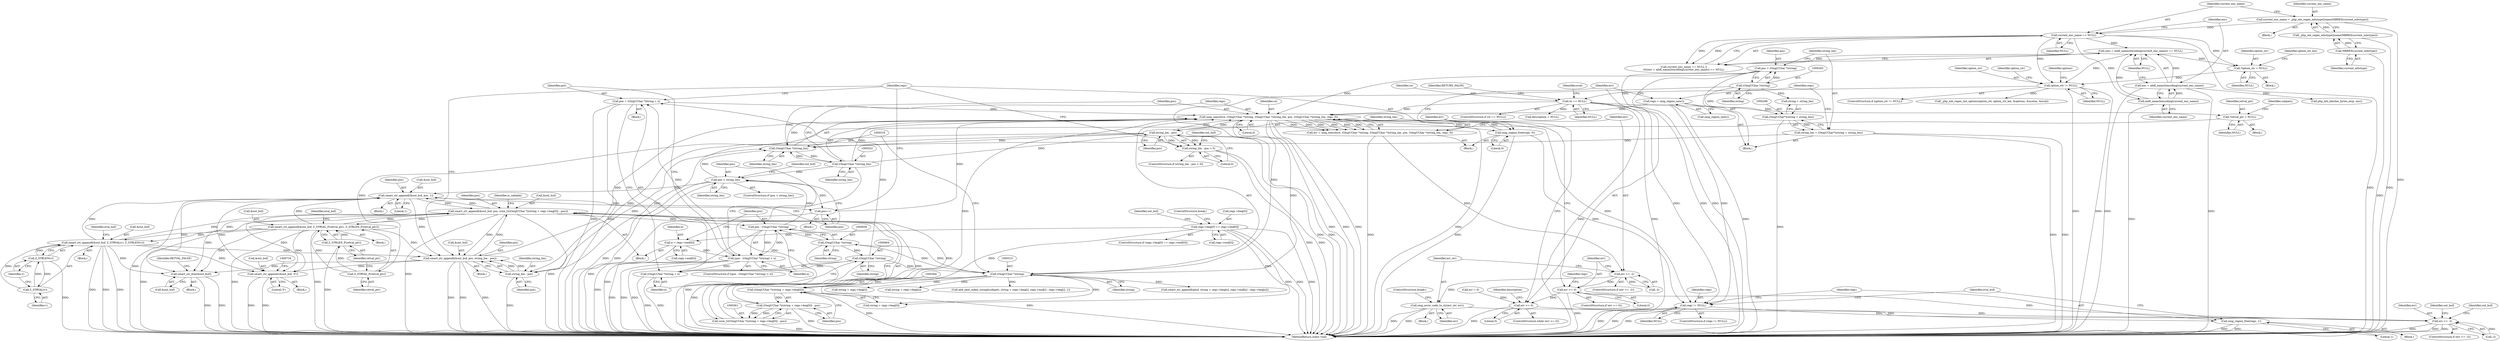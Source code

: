 digraph "0_php-src_5b597a2e5b28e2d5a52fc1be13f425f08f47cb62?w=1_1@pointer" {
"1000660" [label="(Call,pos = (OnigUChar *)string + n)"];
"1000663" [label="(Call,(OnigUChar *)string)"];
"1000655" [label="(Call,(OnigUChar *)string)"];
"1000314" [label="(Call,(OnigUChar *)string)"];
"1000292" [label="(Call,(OnigUChar *)string)"];
"1000652" [label="(Call,(pos - (OnigUChar *)string) < n)"];
"1000653" [label="(Call,pos - (OnigUChar *)string)"];
"1000356" [label="(Call,smart_str_appendl(&out_buf, pos, (size_t)((OnigUChar *)(string + regs->beg[0]) - pos)))"];
"1000629" [label="(Call,smart_str_appendl(&out_buf, Z_STRVAL(v), Z_STRLEN(v)))"];
"1000591" [label="(Call,smart_str_appendl(&out_buf, Z_STRVAL_P(retval_ptr), Z_STRLEN_P(retval_ptr)))"];
"1000594" [label="(Call,Z_STRVAL_P(retval_ptr))"];
"1000519" [label="(Call,*retval_ptr = NULL)"];
"1000257" [label="(Call,re == NULL)"];
"1000196" [label="(Call,option_str != NULL)"];
"1000178" [label="(Call,*option_str = NULL)"];
"1000162" [label="(Call,current_enc_name == NULL)"];
"1000155" [label="(Call,current_enc_name = _php_mb_regex_mbctype2name(MBREX(current_mbctype)))"];
"1000157" [label="(Call,_php_mb_regex_mbctype2name(MBREX(current_mbctype)))"];
"1000158" [label="(Call,MBREX(current_mbctype))"];
"1000165" [label="(Call,(enc = mbfl_name2encoding(current_enc_name)) == NULL)"];
"1000166" [label="(Call,enc = mbfl_name2encoding(current_enc_name))"];
"1000168" [label="(Call,mbfl_name2encoding(current_enc_name))"];
"1000596" [label="(Call,Z_STRLEN_P(retval_ptr))"];
"1000632" [label="(Call,Z_STRVAL(v))"];
"1000634" [label="(Call,Z_STRLEN(v))"];
"1000674" [label="(Call,smart_str_appendl(&out_buf, pos, 1))"];
"1000670" [label="(Call,pos < string_lim)"];
"1000321" [label="(Call,(OnigUChar *)string_lim)"];
"1000317" [label="(Call,(OnigUChar *)string_lim)"];
"1000694" [label="(Call,string_lim - pos)"];
"1000685" [label="(Call,string_lim - pos)"];
"1000312" [label="(Call,onig_search(re, (OnigUChar *)string, (OnigUChar *)string_lim, pos, (OnigUChar *)string_lim, regs, 0))"];
"1000679" [label="(Call,pos++)"];
"1000660" [label="(Call,pos = (OnigUChar *)string + n)"];
"1000690" [label="(Call,smart_str_appendl(&out_buf, pos, string_lim - pos))"];
"1000290" [label="(Call,pos = (OnigUChar *)string)"];
"1000302" [label="(Call,regs = onig_region_new())"];
"1000697" [label="(Call,onig_region_free(regs, 0))"];
"1000295" [label="(Call,string_lim = (OnigUChar*)(string + string_len))"];
"1000297" [label="(Call,(OnigUChar*)(string + string_len))"];
"1000362" [label="(Call,(OnigUChar *)(string + regs->beg[0]) - pos)"];
"1000363" [label="(Call,(OnigUChar *)(string + regs->beg[0]))"];
"1000343" [label="(Call,regs->beg[0] == regs->end[0])"];
"1000360" [label="(Call,(size_t)((OnigUChar *)(string + regs->beg[0]) - pos))"];
"1000644" [label="(Call,n = regs->end[0])"];
"1000310" [label="(Call,err = onig_search(re, (OnigUChar *)string, (OnigUChar *)string_lim, pos, (OnigUChar *)string_lim, regs, 0))"];
"1000327" [label="(Call,err <= -2)"];
"1000333" [label="(Call,onig_error_code_to_str(err_str, err))"];
"1000717" [label="(Call,err <= -2)"];
"1000338" [label="(Call,err >= 0)"];
"1000306" [label="(Call,err >= 0)"];
"1000722" [label="(Call,smart_str_free(&out_buf))"];
"1000728" [label="(Call,smart_str_appendc(&out_buf, '\0'))"];
"1000662" [label="(Call,(OnigUChar *)string + n)"];
"1000684" [label="(Call,string_lim - pos > 0)"];
"1000706" [label="(Call,regs != NULL)"];
"1000710" [label="(Call,onig_region_free(regs, 1))"];
"1000259" [label="(Identifier,NULL)"];
"1000701" [label="(Identifier,description)"];
"1000336" [label="(ControlStructure,break;)"];
"1000356" [label="(Call,smart_str_appendl(&out_buf, pos, (size_t)((OnigUChar *)(string + regs->beg[0]) - pos)))"];
"1000635" [label="(Identifier,v)"];
"1000316" [label="(Identifier,string)"];
"1000476" [label="(Call,smart_str_appendl(pbuf, string + regs->beg[n], regs->end[n] - regs->beg[n]))"];
"1000672" [label="(Identifier,string_lim)"];
"1000683" [label="(ControlStructure,if (string_lim - pos > 0))"];
"1000710" [label="(Call,onig_region_free(regs, 1))"];
"1000718" [label="(Identifier,err)"];
"1000161" [label="(Call,current_enc_name == NULL ||\n\t\t\t(enc = mbfl_name2encoding(current_enc_name)) == NULL)"];
"1000662" [label="(Call,(OnigUChar *)string + n)"];
"1000165" [label="(Call,(enc = mbfl_name2encoding(current_enc_name)) == NULL)"];
"1000176" [label="(Block,)"];
"1000691" [label="(Call,&out_buf)"];
"1000360" [label="(Call,(size_t)((OnigUChar *)(string + regs->beg[0]) - pos))"];
"1000183" [label="(Identifier,option_str_len)"];
"1000179" [label="(Identifier,option_str)"];
"1000306" [label="(Call,err >= 0)"];
"1000197" [label="(Identifier,option_str)"];
"1000334" [label="(Identifier,err_str)"];
"1000164" [label="(Identifier,NULL)"];
"1000362" [label="(Call,(OnigUChar *)(string + regs->beg[0]) - pos)"];
"1000153" [label="(Block,)"];
"1000722" [label="(Call,smart_str_free(&out_buf))"];
"1000633" [label="(Identifier,v)"];
"1000724" [label="(Identifier,out_buf)"];
"1000675" [label="(Call,&out_buf)"];
"1000699" [label="(Literal,0)"];
"1000338" [label="(Call,err >= 0)"];
"1000163" [label="(Identifier,current_enc_name)"];
"1000359" [label="(Identifier,pos)"];
"1000596" [label="(Call,Z_STRLEN_P(retval_ptr))"];
"1000311" [label="(Identifier,err)"];
"1000587" [label="(Block,)"];
"1000696" [label="(Identifier,pos)"];
"1000594" [label="(Call,Z_STRVAL_P(retval_ptr))"];
"1000393" [label="(Call,php_mb_mbchar_bytes_ex(p, enc))"];
"1000355" [label="(ControlStructure,break;)"];
"1000324" [label="(Identifier,regs)"];
"1000723" [label="(Call,&out_buf)"];
"1000670" [label="(Call,pos < string_lim)"];
"1000287" [label="(Call,err = 0)"];
"1000302" [label="(Call,regs = onig_region_new())"];
"1000686" [label="(Identifier,string_lim)"];
"1000178" [label="(Call,*option_str = NULL)"];
"1000694" [label="(Call,string_lim - pos)"];
"1000655" [label="(Call,(OnigUChar *)string)"];
"1000729" [label="(Call,&out_buf)"];
"1000658" [label="(Identifier,n)"];
"1000319" [label="(Identifier,string_lim)"];
"1000698" [label="(Identifier,regs)"];
"1000340" [label="(Literal,0)"];
"1000668" [label="(Block,)"];
"1000661" [label="(Identifier,pos)"];
"1000198" [label="(Identifier,NULL)"];
"1000170" [label="(Identifier,NULL)"];
"1000693" [label="(Identifier,pos)"];
"1000169" [label="(Identifier,current_enc_name)"];
"1000673" [label="(Block,)"];
"1000591" [label="(Call,smart_str_appendl(&out_buf, Z_STRVAL_P(retval_ptr), Z_STRLEN_P(retval_ptr)))"];
"1000688" [label="(Literal,0)"];
"1000321" [label="(Call,(OnigUChar *)string_lim)"];
"1000618" [label="(Block,)"];
"1000257" [label="(Call,re == NULL)"];
"1000155" [label="(Call,current_enc_name = _php_mb_regex_mbctype2name(MBREX(current_mbctype)))"];
"1000333" [label="(Call,onig_error_code_to_str(err_str, err))"];
"1000305" [label="(ControlStructure,while (err >= 0))"];
"1000261" [label="(Identifier,RETURN_FALSE)"];
"1000706" [label="(Call,regs != NULL)"];
"1000665" [label="(Identifier,string)"];
"1000335" [label="(Identifier,err)"];
"1000307" [label="(Identifier,err)"];
"1000365" [label="(Call,string + regs->beg[0])"];
"1000597" [label="(Identifier,retval_ptr)"];
"1000671" [label="(Identifier,pos)"];
"1000264" [label="(Identifier,eval)"];
"1000167" [label="(Identifier,enc)"];
"1000695" [label="(Identifier,string_lim)"];
"1000323" [label="(Identifier,string_lim)"];
"1000256" [label="(ControlStructure,if (re == NULL))"];
"1000343" [label="(Call,regs->beg[0] == regs->end[0])"];
"1000705" [label="(ControlStructure,if (regs != NULL))"];
"1000657" [label="(Identifier,string)"];
"1000196" [label="(Call,option_str != NULL)"];
"1000685" [label="(Call,string_lim - pos)"];
"1000644" [label="(Call,n = regs->end[0])"];
"1000679" [label="(Call,pos++)"];
"1000684" [label="(Call,string_lim - pos > 0)"];
"1000543" [label="(Call,string + regs->beg[i])"];
"1000309" [label="(Block,)"];
"1000328" [label="(Identifier,err)"];
"1000715" [label="(Identifier,eval_buf)"];
"1000730" [label="(Identifier,out_buf)"];
"1000653" [label="(Call,pos - (OnigUChar *)string)"];
"1000312" [label="(Call,onig_search(re, (OnigUChar *)string, (OnigUChar *)string_lim, pos, (OnigUChar *)string_lim, regs, 0))"];
"1000728" [label="(Call,smart_str_appendc(&out_buf, '\0'))"];
"1000646" [label="(Call,regs->end[0])"];
"1000719" [label="(Call,-2)"];
"1000711" [label="(Identifier,regs)"];
"1000630" [label="(Call,&out_buf)"];
"1000342" [label="(ControlStructure,if (regs->beg[0] == regs->end[0]))"];
"1000201" [label="(Identifier,option_str)"];
"1000663" [label="(Call,(OnigUChar *)string)"];
"1000344" [label="(Call,regs->beg[0])"];
"1000310" [label="(Call,err = onig_search(re, (OnigUChar *)string, (OnigUChar *)string_lim, pos, (OnigUChar *)string_lim, regs, 0))"];
"1000292" [label="(Call,(OnigUChar *)string)"];
"1000159" [label="(Identifier,current_mbctype)"];
"1000659" [label="(Block,)"];
"1000725" [label="(Identifier,RETVAL_FALSE)"];
"1000674" [label="(Call,smart_str_appendl(&out_buf, pos, 1))"];
"1000331" [label="(Block,)"];
"1000325" [label="(Literal,0)"];
"1000716" [label="(ControlStructure,if (err <= -2))"];
"1000634" [label="(Call,Z_STRLEN(v))"];
"1000212" [label="(Identifier,options)"];
"1000687" [label="(Identifier,pos)"];
"1000520" [label="(Identifier,retval_ptr)"];
"1000358" [label="(Identifier,out_buf)"];
"1000666" [label="(Identifier,n)"];
"1000320" [label="(Identifier,pos)"];
"1000595" [label="(Identifier,retval_ptr)"];
"1000168" [label="(Call,mbfl_name2encoding(current_enc_name))"];
"1000313" [label="(Identifier,re)"];
"1000166" [label="(Call,enc = mbfl_name2encoding(current_enc_name))"];
"1000329" [label="(Call,-2)"];
"1000692" [label="(Identifier,out_buf)"];
"1000327" [label="(Call,err <= -2)"];
"1000519" [label="(Call,*retval_ptr = NULL)"];
"1000304" [label="(Call,onig_region_new())"];
"1000478" [label="(Call,string + regs->beg[n])"];
"1000156" [label="(Identifier,current_enc_name)"];
"1000326" [label="(ControlStructure,if (err <= -2))"];
"1000314" [label="(Call,(OnigUChar *)string)"];
"1000308" [label="(Literal,0)"];
"1000651" [label="(ControlStructure,if ((pos - (OnigUChar *)string) < n))"];
"1000654" [label="(Identifier,pos)"];
"1000517" [label="(Block,)"];
"1000349" [label="(Call,regs->end[0])"];
"1000117" [label="(Block,)"];
"1000521" [label="(Identifier,NULL)"];
"1000660" [label="(Call,pos = (OnigUChar *)string + n)"];
"1000638" [label="(Identifier,eval_buf)"];
"1000277" [label="(Call,description = NULL)"];
"1000677" [label="(Identifier,pos)"];
"1000339" [label="(Identifier,err)"];
"1000707" [label="(Identifier,regs)"];
"1000157" [label="(Call,_php_mb_regex_mbctype2name(MBREX(current_mbctype)))"];
"1000680" [label="(Identifier,pos)"];
"1000652" [label="(Call,(pos - (OnigUChar *)string) < n)"];
"1000294" [label="(Identifier,string)"];
"1000162" [label="(Call,current_enc_name == NULL)"];
"1000632" [label="(Call,Z_STRVAL(v))"];
"1000669" [label="(ControlStructure,if (pos < string_lim))"];
"1000195" [label="(ControlStructure,if (option_str != NULL))"];
"1000200" [label="(Call,_php_mb_regex_init_options(option_str, option_str_len, &options, &syntax, &eval))"];
"1000158" [label="(Call,MBREX(current_mbctype))"];
"1000296" [label="(Identifier,string_lim)"];
"1000180" [label="(Identifier,NULL)"];
"1000697" [label="(Call,onig_region_free(regs, 0))"];
"1000317" [label="(Call,(OnigUChar *)string_lim)"];
"1000303" [label="(Identifier,regs)"];
"1000690" [label="(Call,smart_str_appendl(&out_buf, pos, string_lim - pos))"];
"1000375" [label="(Identifier,is_callable)"];
"1000717" [label="(Call,err <= -2)"];
"1000731" [label="(Literal,'\0')"];
"1000592" [label="(Call,&out_buf)"];
"1000363" [label="(Call,(OnigUChar *)(string + regs->beg[0]))"];
"1000258" [label="(Identifier,re)"];
"1000676" [label="(Identifier,out_buf)"];
"1000291" [label="(Identifier,pos)"];
"1000721" [label="(Block,)"];
"1000299" [label="(Call,string + string_len)"];
"1000678" [label="(Literal,1)"];
"1000341" [label="(Block,)"];
"1000295" [label="(Call,string_lim = (OnigUChar*)(string + string_len))"];
"1000600" [label="(Identifier,eval_buf)"];
"1000357" [label="(Call,&out_buf)"];
"1000629" [label="(Call,smart_str_appendl(&out_buf, Z_STRVAL(v), Z_STRLEN(v)))"];
"1000689" [label="(Block,)"];
"1000541" [label="(Call,add_next_index_stringl(subpats, string + regs->beg[i], regs->end[i] - regs->beg[i], 1))"];
"1000645" [label="(Identifier,n)"];
"1000290" [label="(Call,pos = (OnigUChar *)string)"];
"1000744" [label="(MethodReturn,static void)"];
"1000708" [label="(Identifier,NULL)"];
"1000727" [label="(Block,)"];
"1000372" [label="(Identifier,pos)"];
"1000712" [label="(Literal,1)"];
"1000346" [label="(Identifier,regs)"];
"1000709" [label="(Block,)"];
"1000337" [label="(ControlStructure,if (err >= 0))"];
"1000297" [label="(Call,(OnigUChar*)(string + string_len))"];
"1000526" [label="(Identifier,subpats)"];
"1000660" -> "1000659"  [label="AST: "];
"1000660" -> "1000662"  [label="CFG: "];
"1000661" -> "1000660"  [label="AST: "];
"1000662" -> "1000660"  [label="AST: "];
"1000698" -> "1000660"  [label="CFG: "];
"1000660" -> "1000744"  [label="DDG: "];
"1000660" -> "1000744"  [label="DDG: "];
"1000660" -> "1000312"  [label="DDG: "];
"1000663" -> "1000660"  [label="DDG: "];
"1000652" -> "1000660"  [label="DDG: "];
"1000663" -> "1000662"  [label="AST: "];
"1000663" -> "1000665"  [label="CFG: "];
"1000664" -> "1000663"  [label="AST: "];
"1000665" -> "1000663"  [label="AST: "];
"1000666" -> "1000663"  [label="CFG: "];
"1000663" -> "1000744"  [label="DDG: "];
"1000663" -> "1000314"  [label="DDG: "];
"1000663" -> "1000662"  [label="DDG: "];
"1000655" -> "1000663"  [label="DDG: "];
"1000655" -> "1000653"  [label="AST: "];
"1000655" -> "1000657"  [label="CFG: "];
"1000656" -> "1000655"  [label="AST: "];
"1000657" -> "1000655"  [label="AST: "];
"1000653" -> "1000655"  [label="CFG: "];
"1000655" -> "1000744"  [label="DDG: "];
"1000655" -> "1000314"  [label="DDG: "];
"1000655" -> "1000653"  [label="DDG: "];
"1000314" -> "1000655"  [label="DDG: "];
"1000314" -> "1000312"  [label="AST: "];
"1000314" -> "1000316"  [label="CFG: "];
"1000315" -> "1000314"  [label="AST: "];
"1000316" -> "1000314"  [label="AST: "];
"1000318" -> "1000314"  [label="CFG: "];
"1000314" -> "1000744"  [label="DDG: "];
"1000314" -> "1000312"  [label="DDG: "];
"1000292" -> "1000314"  [label="DDG: "];
"1000314" -> "1000363"  [label="DDG: "];
"1000314" -> "1000365"  [label="DDG: "];
"1000314" -> "1000476"  [label="DDG: "];
"1000314" -> "1000478"  [label="DDG: "];
"1000314" -> "1000541"  [label="DDG: "];
"1000314" -> "1000543"  [label="DDG: "];
"1000292" -> "1000290"  [label="AST: "];
"1000292" -> "1000294"  [label="CFG: "];
"1000293" -> "1000292"  [label="AST: "];
"1000294" -> "1000292"  [label="AST: "];
"1000290" -> "1000292"  [label="CFG: "];
"1000292" -> "1000290"  [label="DDG: "];
"1000292" -> "1000297"  [label="DDG: "];
"1000292" -> "1000299"  [label="DDG: "];
"1000652" -> "1000651"  [label="AST: "];
"1000652" -> "1000658"  [label="CFG: "];
"1000653" -> "1000652"  [label="AST: "];
"1000658" -> "1000652"  [label="AST: "];
"1000661" -> "1000652"  [label="CFG: "];
"1000671" -> "1000652"  [label="CFG: "];
"1000652" -> "1000744"  [label="DDG: "];
"1000652" -> "1000744"  [label="DDG: "];
"1000652" -> "1000744"  [label="DDG: "];
"1000653" -> "1000652"  [label="DDG: "];
"1000653" -> "1000652"  [label="DDG: "];
"1000644" -> "1000652"  [label="DDG: "];
"1000652" -> "1000662"  [label="DDG: "];
"1000654" -> "1000653"  [label="AST: "];
"1000658" -> "1000653"  [label="CFG: "];
"1000653" -> "1000744"  [label="DDG: "];
"1000356" -> "1000653"  [label="DDG: "];
"1000653" -> "1000670"  [label="DDG: "];
"1000356" -> "1000341"  [label="AST: "];
"1000356" -> "1000360"  [label="CFG: "];
"1000357" -> "1000356"  [label="AST: "];
"1000359" -> "1000356"  [label="AST: "];
"1000360" -> "1000356"  [label="AST: "];
"1000375" -> "1000356"  [label="CFG: "];
"1000356" -> "1000744"  [label="DDG: "];
"1000356" -> "1000744"  [label="DDG: "];
"1000629" -> "1000356"  [label="DDG: "];
"1000591" -> "1000356"  [label="DDG: "];
"1000674" -> "1000356"  [label="DDG: "];
"1000690" -> "1000356"  [label="DDG: "];
"1000362" -> "1000356"  [label="DDG: "];
"1000360" -> "1000356"  [label="DDG: "];
"1000356" -> "1000591"  [label="DDG: "];
"1000356" -> "1000629"  [label="DDG: "];
"1000356" -> "1000674"  [label="DDG: "];
"1000356" -> "1000690"  [label="DDG: "];
"1000356" -> "1000722"  [label="DDG: "];
"1000356" -> "1000728"  [label="DDG: "];
"1000629" -> "1000618"  [label="AST: "];
"1000629" -> "1000634"  [label="CFG: "];
"1000630" -> "1000629"  [label="AST: "];
"1000632" -> "1000629"  [label="AST: "];
"1000634" -> "1000629"  [label="AST: "];
"1000638" -> "1000629"  [label="CFG: "];
"1000629" -> "1000744"  [label="DDG: "];
"1000629" -> "1000744"  [label="DDG: "];
"1000629" -> "1000744"  [label="DDG: "];
"1000591" -> "1000629"  [label="DDG: "];
"1000632" -> "1000629"  [label="DDG: "];
"1000634" -> "1000629"  [label="DDG: "];
"1000629" -> "1000674"  [label="DDG: "];
"1000629" -> "1000690"  [label="DDG: "];
"1000629" -> "1000722"  [label="DDG: "];
"1000629" -> "1000728"  [label="DDG: "];
"1000591" -> "1000587"  [label="AST: "];
"1000591" -> "1000596"  [label="CFG: "];
"1000592" -> "1000591"  [label="AST: "];
"1000594" -> "1000591"  [label="AST: "];
"1000596" -> "1000591"  [label="AST: "];
"1000600" -> "1000591"  [label="CFG: "];
"1000591" -> "1000744"  [label="DDG: "];
"1000591" -> "1000744"  [label="DDG: "];
"1000591" -> "1000744"  [label="DDG: "];
"1000594" -> "1000591"  [label="DDG: "];
"1000596" -> "1000591"  [label="DDG: "];
"1000591" -> "1000674"  [label="DDG: "];
"1000591" -> "1000690"  [label="DDG: "];
"1000591" -> "1000722"  [label="DDG: "];
"1000591" -> "1000728"  [label="DDG: "];
"1000594" -> "1000595"  [label="CFG: "];
"1000595" -> "1000594"  [label="AST: "];
"1000597" -> "1000594"  [label="CFG: "];
"1000519" -> "1000594"  [label="DDG: "];
"1000594" -> "1000596"  [label="DDG: "];
"1000519" -> "1000517"  [label="AST: "];
"1000519" -> "1000521"  [label="CFG: "];
"1000520" -> "1000519"  [label="AST: "];
"1000521" -> "1000519"  [label="AST: "];
"1000526" -> "1000519"  [label="CFG: "];
"1000257" -> "1000519"  [label="DDG: "];
"1000257" -> "1000256"  [label="AST: "];
"1000257" -> "1000259"  [label="CFG: "];
"1000258" -> "1000257"  [label="AST: "];
"1000259" -> "1000257"  [label="AST: "];
"1000261" -> "1000257"  [label="CFG: "];
"1000264" -> "1000257"  [label="CFG: "];
"1000257" -> "1000744"  [label="DDG: "];
"1000257" -> "1000744"  [label="DDG: "];
"1000196" -> "1000257"  [label="DDG: "];
"1000257" -> "1000277"  [label="DDG: "];
"1000257" -> "1000312"  [label="DDG: "];
"1000257" -> "1000706"  [label="DDG: "];
"1000196" -> "1000195"  [label="AST: "];
"1000196" -> "1000198"  [label="CFG: "];
"1000197" -> "1000196"  [label="AST: "];
"1000198" -> "1000196"  [label="AST: "];
"1000201" -> "1000196"  [label="CFG: "];
"1000212" -> "1000196"  [label="CFG: "];
"1000196" -> "1000744"  [label="DDG: "];
"1000196" -> "1000744"  [label="DDG: "];
"1000178" -> "1000196"  [label="DDG: "];
"1000162" -> "1000196"  [label="DDG: "];
"1000165" -> "1000196"  [label="DDG: "];
"1000196" -> "1000200"  [label="DDG: "];
"1000178" -> "1000176"  [label="AST: "];
"1000178" -> "1000180"  [label="CFG: "];
"1000179" -> "1000178"  [label="AST: "];
"1000180" -> "1000178"  [label="AST: "];
"1000183" -> "1000178"  [label="CFG: "];
"1000162" -> "1000178"  [label="DDG: "];
"1000165" -> "1000178"  [label="DDG: "];
"1000162" -> "1000161"  [label="AST: "];
"1000162" -> "1000164"  [label="CFG: "];
"1000163" -> "1000162"  [label="AST: "];
"1000164" -> "1000162"  [label="AST: "];
"1000167" -> "1000162"  [label="CFG: "];
"1000161" -> "1000162"  [label="CFG: "];
"1000162" -> "1000744"  [label="DDG: "];
"1000162" -> "1000161"  [label="DDG: "];
"1000162" -> "1000161"  [label="DDG: "];
"1000155" -> "1000162"  [label="DDG: "];
"1000162" -> "1000168"  [label="DDG: "];
"1000162" -> "1000165"  [label="DDG: "];
"1000155" -> "1000153"  [label="AST: "];
"1000155" -> "1000157"  [label="CFG: "];
"1000156" -> "1000155"  [label="AST: "];
"1000157" -> "1000155"  [label="AST: "];
"1000163" -> "1000155"  [label="CFG: "];
"1000155" -> "1000744"  [label="DDG: "];
"1000157" -> "1000155"  [label="DDG: "];
"1000157" -> "1000158"  [label="CFG: "];
"1000158" -> "1000157"  [label="AST: "];
"1000157" -> "1000744"  [label="DDG: "];
"1000158" -> "1000157"  [label="DDG: "];
"1000158" -> "1000159"  [label="CFG: "];
"1000159" -> "1000158"  [label="AST: "];
"1000158" -> "1000744"  [label="DDG: "];
"1000165" -> "1000161"  [label="AST: "];
"1000165" -> "1000170"  [label="CFG: "];
"1000166" -> "1000165"  [label="AST: "];
"1000170" -> "1000165"  [label="AST: "];
"1000161" -> "1000165"  [label="CFG: "];
"1000165" -> "1000161"  [label="DDG: "];
"1000166" -> "1000165"  [label="DDG: "];
"1000168" -> "1000165"  [label="DDG: "];
"1000166" -> "1000168"  [label="CFG: "];
"1000167" -> "1000166"  [label="AST: "];
"1000168" -> "1000166"  [label="AST: "];
"1000170" -> "1000166"  [label="CFG: "];
"1000166" -> "1000744"  [label="DDG: "];
"1000166" -> "1000744"  [label="DDG: "];
"1000168" -> "1000166"  [label="DDG: "];
"1000166" -> "1000393"  [label="DDG: "];
"1000168" -> "1000169"  [label="CFG: "];
"1000169" -> "1000168"  [label="AST: "];
"1000168" -> "1000744"  [label="DDG: "];
"1000596" -> "1000597"  [label="CFG: "];
"1000597" -> "1000596"  [label="AST: "];
"1000596" -> "1000744"  [label="DDG: "];
"1000632" -> "1000633"  [label="CFG: "];
"1000633" -> "1000632"  [label="AST: "];
"1000635" -> "1000632"  [label="CFG: "];
"1000634" -> "1000632"  [label="DDG: "];
"1000632" -> "1000634"  [label="DDG: "];
"1000634" -> "1000635"  [label="CFG: "];
"1000635" -> "1000634"  [label="AST: "];
"1000634" -> "1000744"  [label="DDG: "];
"1000674" -> "1000673"  [label="AST: "];
"1000674" -> "1000678"  [label="CFG: "];
"1000675" -> "1000674"  [label="AST: "];
"1000677" -> "1000674"  [label="AST: "];
"1000678" -> "1000674"  [label="AST: "];
"1000680" -> "1000674"  [label="CFG: "];
"1000674" -> "1000744"  [label="DDG: "];
"1000670" -> "1000674"  [label="DDG: "];
"1000674" -> "1000679"  [label="DDG: "];
"1000674" -> "1000690"  [label="DDG: "];
"1000674" -> "1000722"  [label="DDG: "];
"1000674" -> "1000728"  [label="DDG: "];
"1000670" -> "1000669"  [label="AST: "];
"1000670" -> "1000672"  [label="CFG: "];
"1000671" -> "1000670"  [label="AST: "];
"1000672" -> "1000670"  [label="AST: "];
"1000676" -> "1000670"  [label="CFG: "];
"1000680" -> "1000670"  [label="CFG: "];
"1000670" -> "1000744"  [label="DDG: "];
"1000670" -> "1000744"  [label="DDG: "];
"1000670" -> "1000317"  [label="DDG: "];
"1000321" -> "1000670"  [label="DDG: "];
"1000670" -> "1000679"  [label="DDG: "];
"1000321" -> "1000312"  [label="AST: "];
"1000321" -> "1000323"  [label="CFG: "];
"1000322" -> "1000321"  [label="AST: "];
"1000323" -> "1000321"  [label="AST: "];
"1000324" -> "1000321"  [label="CFG: "];
"1000321" -> "1000744"  [label="DDG: "];
"1000321" -> "1000317"  [label="DDG: "];
"1000321" -> "1000312"  [label="DDG: "];
"1000317" -> "1000321"  [label="DDG: "];
"1000321" -> "1000685"  [label="DDG: "];
"1000317" -> "1000312"  [label="AST: "];
"1000317" -> "1000319"  [label="CFG: "];
"1000318" -> "1000317"  [label="AST: "];
"1000319" -> "1000317"  [label="AST: "];
"1000320" -> "1000317"  [label="CFG: "];
"1000317" -> "1000312"  [label="DDG: "];
"1000694" -> "1000317"  [label="DDG: "];
"1000295" -> "1000317"  [label="DDG: "];
"1000685" -> "1000317"  [label="DDG: "];
"1000694" -> "1000690"  [label="AST: "];
"1000694" -> "1000696"  [label="CFG: "];
"1000695" -> "1000694"  [label="AST: "];
"1000696" -> "1000694"  [label="AST: "];
"1000690" -> "1000694"  [label="CFG: "];
"1000694" -> "1000744"  [label="DDG: "];
"1000694" -> "1000690"  [label="DDG: "];
"1000694" -> "1000690"  [label="DDG: "];
"1000685" -> "1000694"  [label="DDG: "];
"1000685" -> "1000694"  [label="DDG: "];
"1000685" -> "1000684"  [label="AST: "];
"1000685" -> "1000687"  [label="CFG: "];
"1000686" -> "1000685"  [label="AST: "];
"1000687" -> "1000685"  [label="AST: "];
"1000688" -> "1000685"  [label="CFG: "];
"1000685" -> "1000744"  [label="DDG: "];
"1000685" -> "1000744"  [label="DDG: "];
"1000685" -> "1000312"  [label="DDG: "];
"1000685" -> "1000684"  [label="DDG: "];
"1000685" -> "1000684"  [label="DDG: "];
"1000312" -> "1000685"  [label="DDG: "];
"1000312" -> "1000310"  [label="AST: "];
"1000312" -> "1000325"  [label="CFG: "];
"1000313" -> "1000312"  [label="AST: "];
"1000320" -> "1000312"  [label="AST: "];
"1000324" -> "1000312"  [label="AST: "];
"1000325" -> "1000312"  [label="AST: "];
"1000310" -> "1000312"  [label="CFG: "];
"1000312" -> "1000744"  [label="DDG: "];
"1000312" -> "1000744"  [label="DDG: "];
"1000312" -> "1000744"  [label="DDG: "];
"1000312" -> "1000744"  [label="DDG: "];
"1000312" -> "1000310"  [label="DDG: "];
"1000312" -> "1000310"  [label="DDG: "];
"1000312" -> "1000310"  [label="DDG: "];
"1000312" -> "1000310"  [label="DDG: "];
"1000312" -> "1000310"  [label="DDG: "];
"1000312" -> "1000310"  [label="DDG: "];
"1000679" -> "1000312"  [label="DDG: "];
"1000690" -> "1000312"  [label="DDG: "];
"1000290" -> "1000312"  [label="DDG: "];
"1000302" -> "1000312"  [label="DDG: "];
"1000697" -> "1000312"  [label="DDG: "];
"1000312" -> "1000362"  [label="DDG: "];
"1000312" -> "1000697"  [label="DDG: "];
"1000312" -> "1000706"  [label="DDG: "];
"1000679" -> "1000668"  [label="AST: "];
"1000679" -> "1000680"  [label="CFG: "];
"1000680" -> "1000679"  [label="AST: "];
"1000698" -> "1000679"  [label="CFG: "];
"1000679" -> "1000744"  [label="DDG: "];
"1000690" -> "1000689"  [label="AST: "];
"1000691" -> "1000690"  [label="AST: "];
"1000693" -> "1000690"  [label="AST: "];
"1000698" -> "1000690"  [label="CFG: "];
"1000690" -> "1000744"  [label="DDG: "];
"1000690" -> "1000744"  [label="DDG: "];
"1000690" -> "1000744"  [label="DDG: "];
"1000690" -> "1000722"  [label="DDG: "];
"1000690" -> "1000728"  [label="DDG: "];
"1000290" -> "1000117"  [label="AST: "];
"1000291" -> "1000290"  [label="AST: "];
"1000296" -> "1000290"  [label="CFG: "];
"1000290" -> "1000744"  [label="DDG: "];
"1000290" -> "1000744"  [label="DDG: "];
"1000302" -> "1000117"  [label="AST: "];
"1000302" -> "1000304"  [label="CFG: "];
"1000303" -> "1000302"  [label="AST: "];
"1000304" -> "1000302"  [label="AST: "];
"1000307" -> "1000302"  [label="CFG: "];
"1000302" -> "1000744"  [label="DDG: "];
"1000302" -> "1000706"  [label="DDG: "];
"1000697" -> "1000309"  [label="AST: "];
"1000697" -> "1000699"  [label="CFG: "];
"1000698" -> "1000697"  [label="AST: "];
"1000699" -> "1000697"  [label="AST: "];
"1000307" -> "1000697"  [label="CFG: "];
"1000697" -> "1000744"  [label="DDG: "];
"1000697" -> "1000706"  [label="DDG: "];
"1000295" -> "1000117"  [label="AST: "];
"1000295" -> "1000297"  [label="CFG: "];
"1000296" -> "1000295"  [label="AST: "];
"1000297" -> "1000295"  [label="AST: "];
"1000303" -> "1000295"  [label="CFG: "];
"1000295" -> "1000744"  [label="DDG: "];
"1000295" -> "1000744"  [label="DDG: "];
"1000297" -> "1000295"  [label="DDG: "];
"1000297" -> "1000299"  [label="CFG: "];
"1000298" -> "1000297"  [label="AST: "];
"1000299" -> "1000297"  [label="AST: "];
"1000297" -> "1000744"  [label="DDG: "];
"1000362" -> "1000360"  [label="AST: "];
"1000362" -> "1000372"  [label="CFG: "];
"1000363" -> "1000362"  [label="AST: "];
"1000372" -> "1000362"  [label="AST: "];
"1000360" -> "1000362"  [label="CFG: "];
"1000362" -> "1000744"  [label="DDG: "];
"1000362" -> "1000360"  [label="DDG: "];
"1000362" -> "1000360"  [label="DDG: "];
"1000363" -> "1000362"  [label="DDG: "];
"1000363" -> "1000365"  [label="CFG: "];
"1000364" -> "1000363"  [label="AST: "];
"1000365" -> "1000363"  [label="AST: "];
"1000372" -> "1000363"  [label="CFG: "];
"1000363" -> "1000744"  [label="DDG: "];
"1000343" -> "1000363"  [label="DDG: "];
"1000343" -> "1000342"  [label="AST: "];
"1000343" -> "1000349"  [label="CFG: "];
"1000344" -> "1000343"  [label="AST: "];
"1000349" -> "1000343"  [label="AST: "];
"1000355" -> "1000343"  [label="CFG: "];
"1000358" -> "1000343"  [label="CFG: "];
"1000343" -> "1000744"  [label="DDG: "];
"1000343" -> "1000744"  [label="DDG: "];
"1000343" -> "1000744"  [label="DDG: "];
"1000343" -> "1000365"  [label="DDG: "];
"1000343" -> "1000644"  [label="DDG: "];
"1000361" -> "1000360"  [label="AST: "];
"1000360" -> "1000744"  [label="DDG: "];
"1000644" -> "1000341"  [label="AST: "];
"1000644" -> "1000646"  [label="CFG: "];
"1000645" -> "1000644"  [label="AST: "];
"1000646" -> "1000644"  [label="AST: "];
"1000654" -> "1000644"  [label="CFG: "];
"1000644" -> "1000744"  [label="DDG: "];
"1000310" -> "1000309"  [label="AST: "];
"1000311" -> "1000310"  [label="AST: "];
"1000328" -> "1000310"  [label="CFG: "];
"1000310" -> "1000744"  [label="DDG: "];
"1000310" -> "1000327"  [label="DDG: "];
"1000327" -> "1000326"  [label="AST: "];
"1000327" -> "1000329"  [label="CFG: "];
"1000328" -> "1000327"  [label="AST: "];
"1000329" -> "1000327"  [label="AST: "];
"1000334" -> "1000327"  [label="CFG: "];
"1000339" -> "1000327"  [label="CFG: "];
"1000329" -> "1000327"  [label="DDG: "];
"1000327" -> "1000333"  [label="DDG: "];
"1000327" -> "1000338"  [label="DDG: "];
"1000333" -> "1000331"  [label="AST: "];
"1000333" -> "1000335"  [label="CFG: "];
"1000334" -> "1000333"  [label="AST: "];
"1000335" -> "1000333"  [label="AST: "];
"1000336" -> "1000333"  [label="CFG: "];
"1000333" -> "1000744"  [label="DDG: "];
"1000333" -> "1000744"  [label="DDG: "];
"1000333" -> "1000717"  [label="DDG: "];
"1000717" -> "1000716"  [label="AST: "];
"1000717" -> "1000719"  [label="CFG: "];
"1000718" -> "1000717"  [label="AST: "];
"1000719" -> "1000717"  [label="AST: "];
"1000724" -> "1000717"  [label="CFG: "];
"1000730" -> "1000717"  [label="CFG: "];
"1000717" -> "1000744"  [label="DDG: "];
"1000717" -> "1000744"  [label="DDG: "];
"1000717" -> "1000744"  [label="DDG: "];
"1000338" -> "1000717"  [label="DDG: "];
"1000306" -> "1000717"  [label="DDG: "];
"1000719" -> "1000717"  [label="DDG: "];
"1000338" -> "1000337"  [label="AST: "];
"1000338" -> "1000340"  [label="CFG: "];
"1000339" -> "1000338"  [label="AST: "];
"1000340" -> "1000338"  [label="AST: "];
"1000346" -> "1000338"  [label="CFG: "];
"1000686" -> "1000338"  [label="CFG: "];
"1000338" -> "1000744"  [label="DDG: "];
"1000338" -> "1000306"  [label="DDG: "];
"1000306" -> "1000305"  [label="AST: "];
"1000306" -> "1000308"  [label="CFG: "];
"1000307" -> "1000306"  [label="AST: "];
"1000308" -> "1000306"  [label="AST: "];
"1000311" -> "1000306"  [label="CFG: "];
"1000701" -> "1000306"  [label="CFG: "];
"1000306" -> "1000744"  [label="DDG: "];
"1000287" -> "1000306"  [label="DDG: "];
"1000722" -> "1000721"  [label="AST: "];
"1000722" -> "1000723"  [label="CFG: "];
"1000723" -> "1000722"  [label="AST: "];
"1000725" -> "1000722"  [label="CFG: "];
"1000722" -> "1000744"  [label="DDG: "];
"1000722" -> "1000744"  [label="DDG: "];
"1000728" -> "1000727"  [label="AST: "];
"1000728" -> "1000731"  [label="CFG: "];
"1000729" -> "1000728"  [label="AST: "];
"1000731" -> "1000728"  [label="AST: "];
"1000734" -> "1000728"  [label="CFG: "];
"1000728" -> "1000744"  [label="DDG: "];
"1000728" -> "1000744"  [label="DDG: "];
"1000662" -> "1000666"  [label="CFG: "];
"1000666" -> "1000662"  [label="AST: "];
"1000662" -> "1000744"  [label="DDG: "];
"1000662" -> "1000744"  [label="DDG: "];
"1000684" -> "1000683"  [label="AST: "];
"1000684" -> "1000688"  [label="CFG: "];
"1000688" -> "1000684"  [label="AST: "];
"1000692" -> "1000684"  [label="CFG: "];
"1000698" -> "1000684"  [label="CFG: "];
"1000684" -> "1000744"  [label="DDG: "];
"1000684" -> "1000744"  [label="DDG: "];
"1000706" -> "1000705"  [label="AST: "];
"1000706" -> "1000708"  [label="CFG: "];
"1000707" -> "1000706"  [label="AST: "];
"1000708" -> "1000706"  [label="AST: "];
"1000711" -> "1000706"  [label="CFG: "];
"1000715" -> "1000706"  [label="CFG: "];
"1000706" -> "1000744"  [label="DDG: "];
"1000706" -> "1000744"  [label="DDG: "];
"1000706" -> "1000744"  [label="DDG: "];
"1000706" -> "1000710"  [label="DDG: "];
"1000710" -> "1000709"  [label="AST: "];
"1000710" -> "1000712"  [label="CFG: "];
"1000711" -> "1000710"  [label="AST: "];
"1000712" -> "1000710"  [label="AST: "];
"1000715" -> "1000710"  [label="CFG: "];
"1000710" -> "1000744"  [label="DDG: "];
"1000710" -> "1000744"  [label="DDG: "];
}
